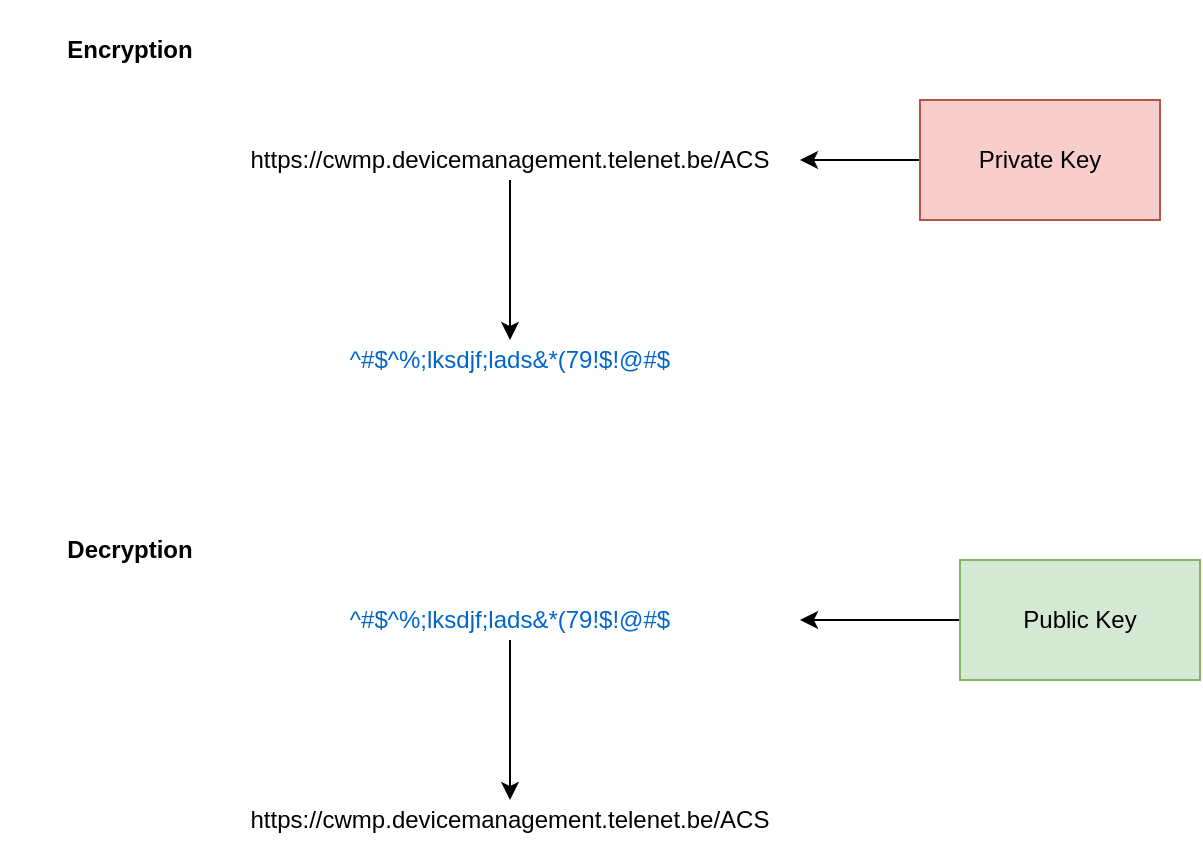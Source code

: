 <mxfile version="13.5.1" type="device"><diagram id="m4SvJmuf3juhCYxNNFd2" name="AP7465LG-355"><mxGraphModel dx="1086" dy="806" grid="1" gridSize="10" guides="1" tooltips="1" connect="1" arrows="1" fold="1" page="1" pageScale="1" pageWidth="827" pageHeight="1169" math="0" shadow="0"><root><mxCell id="0"/><mxCell id="1" parent="0"/><mxCell id="m2JpnnHs648q4Vz4asBm-7" value="" style="edgeStyle=orthogonalEdgeStyle;rounded=0;orthogonalLoop=1;jettySize=auto;html=1;" edge="1" parent="1" source="m2JpnnHs648q4Vz4asBm-2" target="m2JpnnHs648q4Vz4asBm-6"><mxGeometry relative="1" as="geometry"/></mxCell><mxCell id="m2JpnnHs648q4Vz4asBm-2" value="https://cwmp.devicemanagement.telenet.be/ACS" style="text;html=1;strokeColor=none;fillColor=none;align=center;verticalAlign=middle;whiteSpace=wrap;rounded=0;" vertex="1" parent="1"><mxGeometry x="190" y="290" width="290" height="20" as="geometry"/></mxCell><mxCell id="m2JpnnHs648q4Vz4asBm-5" value="" style="edgeStyle=orthogonalEdgeStyle;rounded=0;orthogonalLoop=1;jettySize=auto;html=1;" edge="1" parent="1" source="m2JpnnHs648q4Vz4asBm-3" target="m2JpnnHs648q4Vz4asBm-2"><mxGeometry relative="1" as="geometry"/></mxCell><mxCell id="m2JpnnHs648q4Vz4asBm-3" value="Private Key" style="rounded=0;whiteSpace=wrap;html=1;fillColor=#f8cecc;strokeColor=#b85450;" vertex="1" parent="1"><mxGeometry x="540" y="270" width="120" height="60" as="geometry"/></mxCell><mxCell id="m2JpnnHs648q4Vz4asBm-9" value="" style="edgeStyle=orthogonalEdgeStyle;rounded=0;orthogonalLoop=1;jettySize=auto;html=1;" edge="1" parent="1" source="m2JpnnHs648q4Vz4asBm-4" target="m2JpnnHs648q4Vz4asBm-8"><mxGeometry relative="1" as="geometry"/></mxCell><mxCell id="m2JpnnHs648q4Vz4asBm-4" value="Public Key" style="rounded=0;whiteSpace=wrap;html=1;fillColor=#d5e8d4;strokeColor=#82b366;" vertex="1" parent="1"><mxGeometry x="560" y="500" width="120" height="60" as="geometry"/></mxCell><mxCell id="m2JpnnHs648q4Vz4asBm-6" value="^#$^%;lksdjf;lads&amp;amp;*(79!$!@#$" style="text;html=1;strokeColor=none;fillColor=none;align=center;verticalAlign=middle;whiteSpace=wrap;rounded=0;fontColor=#0066CC;" vertex="1" parent="1"><mxGeometry x="190" y="390" width="290" height="20" as="geometry"/></mxCell><mxCell id="m2JpnnHs648q4Vz4asBm-11" value="" style="edgeStyle=orthogonalEdgeStyle;rounded=0;orthogonalLoop=1;jettySize=auto;html=1;" edge="1" parent="1" source="m2JpnnHs648q4Vz4asBm-8" target="m2JpnnHs648q4Vz4asBm-10"><mxGeometry relative="1" as="geometry"/></mxCell><mxCell id="m2JpnnHs648q4Vz4asBm-8" value="^#$^%;lksdjf;lads&amp;amp;*(79!$!@#$" style="text;html=1;strokeColor=none;fillColor=none;align=center;verticalAlign=middle;whiteSpace=wrap;rounded=0;fontColor=#0066CC;" vertex="1" parent="1"><mxGeometry x="190" y="520" width="290" height="20" as="geometry"/></mxCell><mxCell id="m2JpnnHs648q4Vz4asBm-10" value="https://cwmp.devicemanagement.telenet.be/ACS" style="text;html=1;strokeColor=none;fillColor=none;align=center;verticalAlign=middle;whiteSpace=wrap;rounded=0;" vertex="1" parent="1"><mxGeometry x="190" y="620" width="290" height="20" as="geometry"/></mxCell><mxCell id="m2JpnnHs648q4Vz4asBm-12" value="Encryption" style="text;html=1;strokeColor=none;fillColor=none;align=center;verticalAlign=middle;whiteSpace=wrap;rounded=0;fontStyle=1" vertex="1" parent="1"><mxGeometry x="80" y="220" width="130" height="50" as="geometry"/></mxCell><mxCell id="m2JpnnHs648q4Vz4asBm-13" value="Decryption" style="text;html=1;strokeColor=none;fillColor=none;align=center;verticalAlign=middle;whiteSpace=wrap;rounded=0;fontStyle=1" vertex="1" parent="1"><mxGeometry x="80" y="470" width="130" height="50" as="geometry"/></mxCell></root></mxGraphModel></diagram></mxfile>